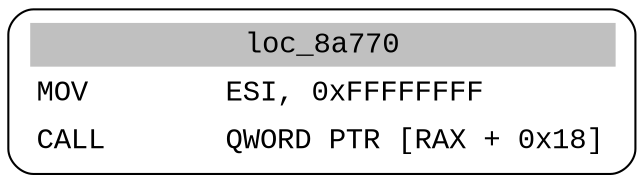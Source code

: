 digraph asm_graph {
1941 [
shape="Mrecord" fontname="Courier New"label =<<table border="0" cellborder="0" cellpadding="3"><tr><td align="center" colspan="2" bgcolor="grey">loc_8a770</td></tr><tr><td align="left">MOV        ESI, 0xFFFFFFFF</td></tr><tr><td align="left">CALL       QWORD PTR [RAX + 0x18]</td></tr></table>> ];
}
